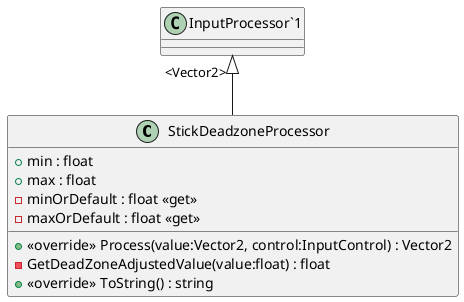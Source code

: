 @startuml
class StickDeadzoneProcessor {
    + min : float
    + max : float
    - minOrDefault : float <<get>>
    - maxOrDefault : float <<get>>
    + <<override>> Process(value:Vector2, control:InputControl) : Vector2
    - GetDeadZoneAdjustedValue(value:float) : float
    + <<override>> ToString() : string
}
"InputProcessor`1" "<Vector2>" <|-- StickDeadzoneProcessor
@enduml
